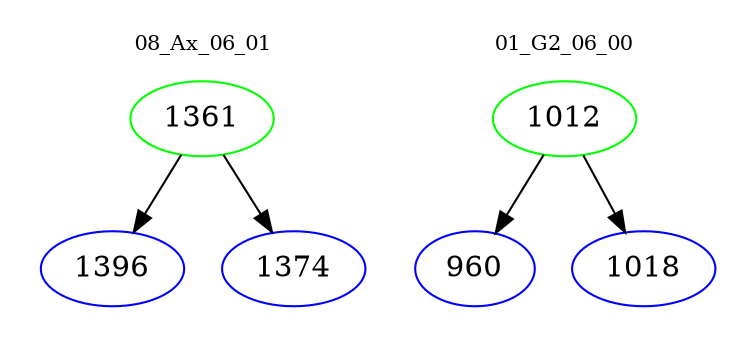 digraph{
subgraph cluster_0 {
color = white
label = "08_Ax_06_01";
fontsize=10;
T0_1361 [label="1361", color="green"]
T0_1361 -> T0_1396 [color="black"]
T0_1396 [label="1396", color="blue"]
T0_1361 -> T0_1374 [color="black"]
T0_1374 [label="1374", color="blue"]
}
subgraph cluster_1 {
color = white
label = "01_G2_06_00";
fontsize=10;
T1_1012 [label="1012", color="green"]
T1_1012 -> T1_960 [color="black"]
T1_960 [label="960", color="blue"]
T1_1012 -> T1_1018 [color="black"]
T1_1018 [label="1018", color="blue"]
}
}
